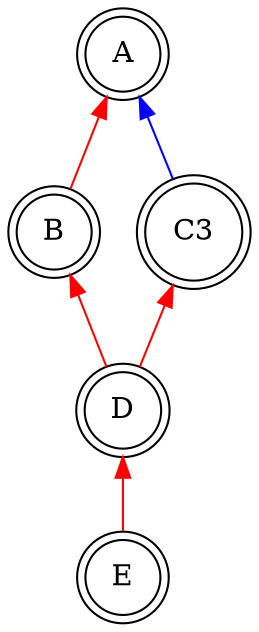 # state DAG with redundant state events removed

digraph {
    node [ shape=circle ]
    edge [ dir=none ]
#   splines=curved
    rankdir=BT;

    A [ label=A shape=doublecircle ]
    B [ label=B shape=doublecircle ]
    C3 [ label=C3 shape=doublecircle ]
    D [ label=D shape=doublecircle ]
    E [ label=E shape=doublecircle ]

    # prev_state_events DAG
    B -> A [ color=red, dir=forward ];

    D -> B [ color=red, dir=forward ];
    D -> C3 [ color=red, dir=forward ];

    E -> D [ color=red, dir=forward ];

    # prev_state_sequence_events DAG
    C3 -> A [ color=blue, dir=forward ];
}